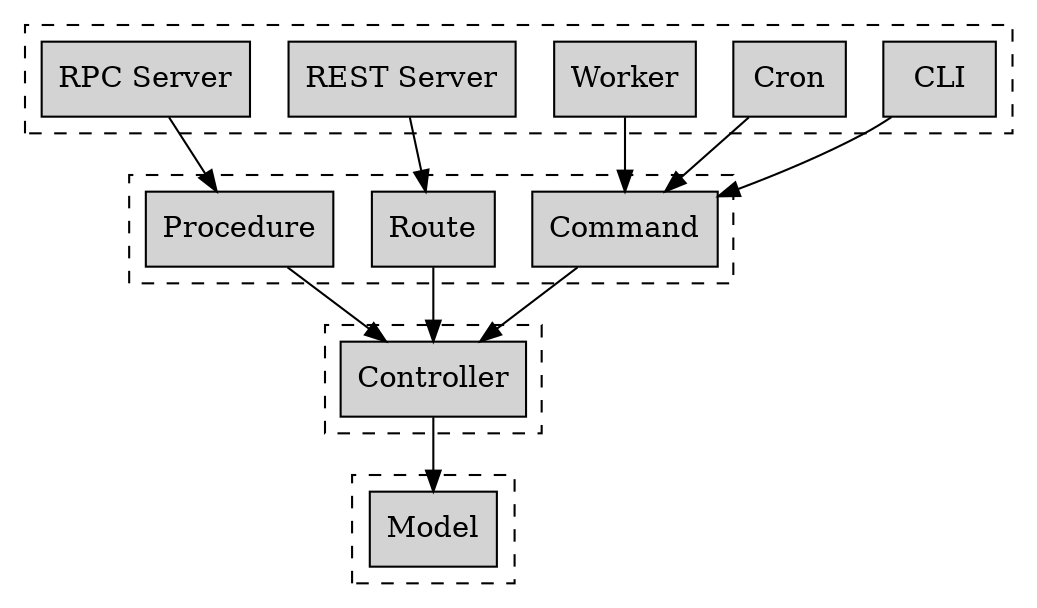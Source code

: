 digraph G {
    graph [rankdir=TB]
    node [shape=box style=filled]

    subgraph cluster_1 {
        style="dashed"
        cli [label="CLI"]
        cron [label="Cron"]
        restful [label="REST Server"]
        jsonrpc [label="RPC Server"]
        worker [label="Worker"]
    }

    subgraph cluster_2 {
        style="dashed"
        command [label="Command"]
        route [label="Route"]
        proc [label="Procedure"]
    }

    subgraph cluster_3 {
        style="dashed"
        controller [label="Controller"]
    }

    subgraph cluster_4 {
        style="dashed"
        model [label="Model"]
    }

    cli -> command
    cron -> command
    restful -> route
    jsonrpc -> proc
    worker -> command

    proc -> controller
    route -> controller
    command -> controller

    controller -> model
}
